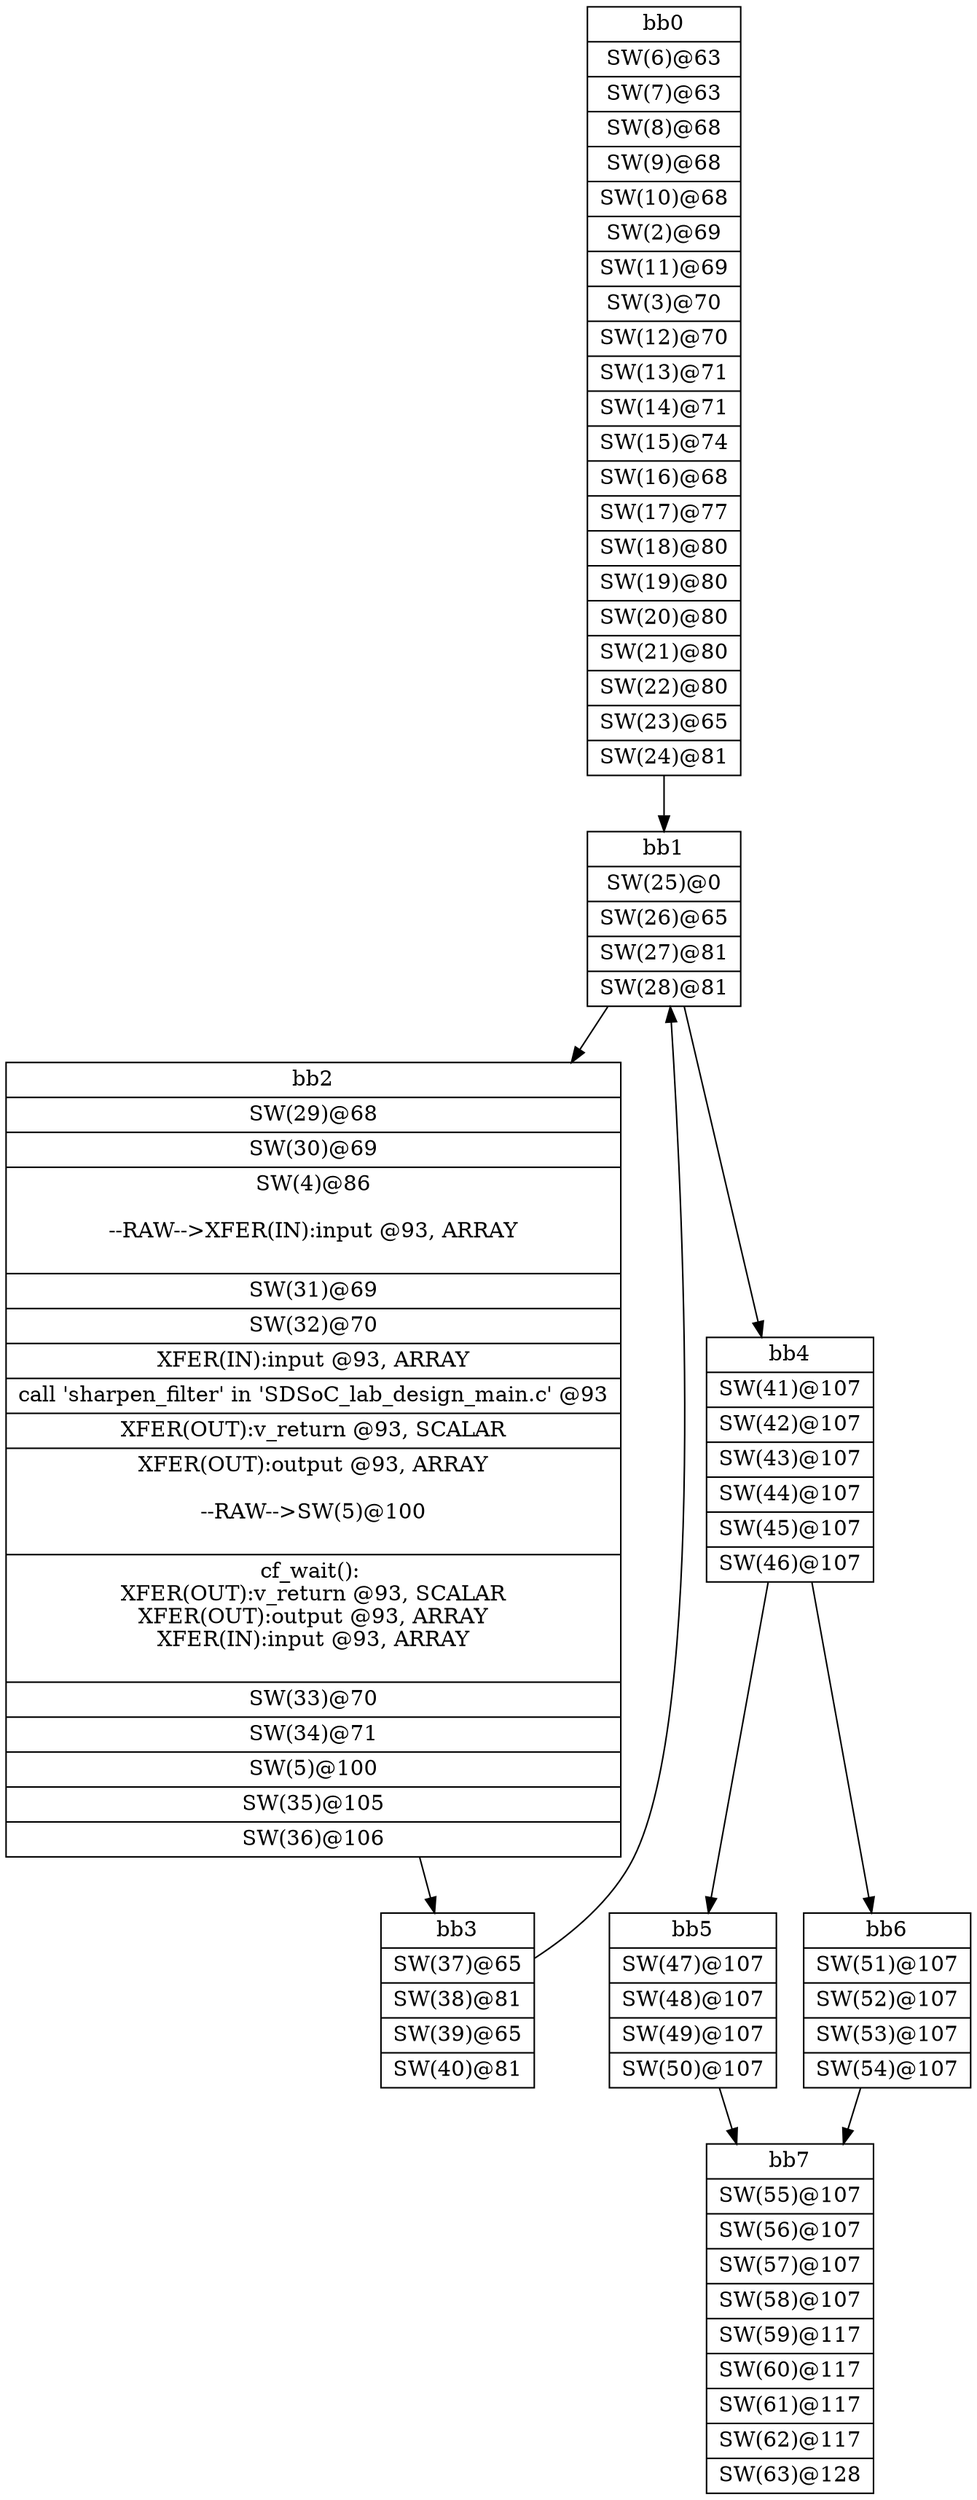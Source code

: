 digraph CDFG {
node [shape=record];
bb0 [shape=record, label = "{bb0|<x0000000000BF2160>SW(6)@63\n|<x0000000000BF1EA0>SW(7)@63\n|<x0000000000BF1DF0>SW(8)@68\n|<x0000000000BF1D40>SW(9)@68\n|<x0000000000BF1C90>SW(10)@68\n|<x0000000000BF24D0>SW(2)@69\n|<x0000000000BF1BE0>SW(11)@69\n|<x0000000000BF2420>SW(3)@70\n|<x0000000000BF1B30>SW(12)@70\n|<x0000000000BF19D0>SW(13)@71\n|<x0000000000BF1920>SW(14)@71\n|<x0000000000BF1870>SW(15)@74\n|<x0000000000BF17C0>SW(16)@68\n|<x0000000000BF1450>SW(17)@77\n|<x0000000000BF13A0>SW(18)@80\n|<x0000000000BF12F0>SW(19)@80\n|<x0000000000BF1190>SW(20)@80\n|<x0000000000BF10E0>SW(21)@80\n|<x0000000000BF1030>SW(22)@80\n|<x0000000000BF0ED0>SW(23)@65\n|<x0000000000BF0E20>SW(24)@81\n}"];
bb1 [shape=record, label = "{bb1|<x0000000000BF0D70>SW(25)@0\n|<x0000000000BF0CC0>SW(26)@65\n|<x0000000000BF0A00>SW(27)@81\n|<x0000000000BF0950>SW(28)@81\n}"];
bb2 [shape=record, label = "{bb2|<x0000000000BF08A0>SW(29)@68\n|<x0000000000BF2630>SW(30)@69\n|<x0000000000BF2370>SW(4)@86\n\n--RAW--\>XFER(IN):input @93, ARRAY\n\n|<x0000000000BDC390>SW(31)@69\n|<x0000000000BDCBD0>SW(32)@70\n|<x00000000010662E0>XFER(IN):input @93, ARRAY\n|<x00000000015DA810>call 'sharpen_filter' in 'SDSoC_lab_design_main.c' @93\n|<x0000000001066460>XFER(OUT):v_return @93, SCALAR\n|<x00000000010663A0>XFER(OUT):output @93, ARRAY\n\n--RAW--\>SW(5)@100\n\n|<x0000000000BF20B0>cf_wait(): \nXFER(OUT):v_return @93, SCALAR\nXFER(OUT):output @93, ARRAY\nXFER(IN):input @93, ARRAY\n\n|<x0000000000BDCC80>SW(33)@70\n|<x0000000000BDCA70>SW(34)@71\n|<x0000000000BF22C0>SW(5)@100\n|<x0000000000BDCB20>SW(35)@105\n|<x0000000000BDC860>SW(36)@106\n}"];
bb3 [shape=record, label = "{bb3|<x0000000000BDC700>SW(37)@65\n|<x0000000000BDC650>SW(38)@81\n|<x0000000000BDC5A0>SW(39)@65\n|<x0000000000BDC4F0>SW(40)@81\n}"];
bb4 [shape=record, label = "{bb4|<x0000000000BDC7B0>SW(41)@107\n|<x0000000000BDC440>SW(42)@107\n|<x0000000000BDC230>SW(43)@107\n|<x0000000000BDC180>SW(44)@107\n|<x0000000000BDC0D0>SW(45)@107\n|<x0000000000BDC020>SW(46)@107\n}"];
bb5 [shape=record, label = "{bb5|<x0000000000BDBCB0>SW(47)@107\n|<x0000000000BDBC00>SW(48)@107\n|<x0000000000BDBB50>SW(49)@107\n|<x0000000000BDB9F0>SW(50)@107\n}"];
bb6 [shape=record, label = "{bb6|<x0000000000BDB940>SW(51)@107\n|<x0000000000BDB890>SW(52)@107\n|<x0000000000BDB730>SW(53)@107\n|<x0000000000BDB680>SW(54)@107\n}"];
bb7 [shape=record, label = "{bb7|<x0000000000BDB5D0>SW(55)@107\n|<x0000000000BDB520>SW(56)@107\n|<x0000000000BDB260>SW(57)@107\n|<x0000000000BDB1B0>SW(58)@107\n|<x0000000000BDB100>SW(59)@117\n|<x0000000000BDAE40>SW(60)@117\n|<x0000000000BD0A20>SW(61)@117\n|<x0000000000BD0600>SW(62)@117\n|<x0000000000BD0550>SW(63)@128\n}"];
bb0 -> bb1
bb1 -> bb4
bb1 -> bb2
bb2 -> bb3
bb3 -> bb1
bb4 -> bb5
bb4 -> bb6
bb5 -> bb7
bb6 -> bb7
}
